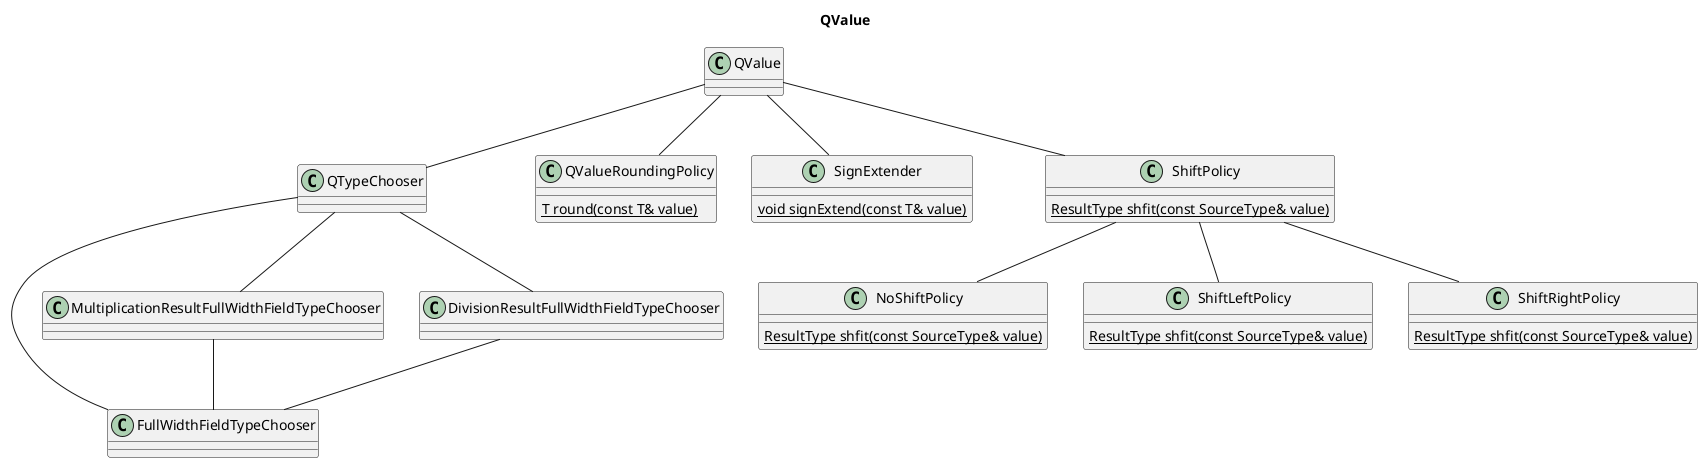 /'
* Copyright (c) 2020 Intel Corporation
*
* Permission is hereby granted, free of charge, to any person obtaining a copy
* of this software and associated documentation files (the "Software"), to deal
* in the Software without restriction, including without limitation the rights
* to use, copy, modify, merge, publish, distribute, sublicense, and/or sell
* copies of the Software, and to permit persons to whom the Software is
* furnished to do so, subject to the following conditions:
*
* The above copyright notice and this permission notice shall be included in all
* copies or substantial portions of the Software.
*
* THE SOFTWARE IS PROVIDED "AS IS", WITHOUT WARRANTY OF ANY KIND, EXPRESS OR
* IMPLIED, INCLUDING BUT NOT LIMITED TO THE WARRANTIES OF MERCHANTABILITY,
* FITNESS FOR A PARTICULAR PURPOSE AND NONINFRINGEMENT. IN NO EVENT SHALL THE
* AUTHORS OR COPYRIGHT HOLDERS BE LIABLE FOR ANY CLAIM, DAMAGES OR OTHER
* LIABILITY, WHETHER IN AN ACTION OF CONTRACT, TORT OR OTHERWISE, ARISING FROM,
* OUT OF OR IN CONNECTION WITH THE SOFTWARE OR THE USE OR OTHER DEALINGS IN THE
* SOFTWARE.
*'/

@startuml qformat_class

title QValue

class QTypeChooser {
}

class FullWidthFieldTypeChooser {
}

class MultiplicationResultFullWidthFieldTypeChooser {
}

class DivisionResultFullWidthFieldTypeChooser {
}

class QValueRoundingPolicy {
{static} T round(const T& value) 
}

class SignExtender {
{static} void signExtend(const T& value) 
}

class ShiftPolicy {
{static} ResultType shfit(const SourceType& value) 
}

class NoShiftPolicy {
{static} ResultType shfit(const SourceType& value) 
}

class ShiftLeftPolicy {
{static} ResultType shfit(const SourceType& value) 
}

class ShiftRightPolicy {
{static} ResultType shfit(const SourceType& value) 
}

class QValue {
}

QValue -- QTypeChooser
QTypeChooser -- FullWidthFieldTypeChooser
QTypeChooser -- MultiplicationResultFullWidthFieldTypeChooser
QTypeChooser -- DivisionResultFullWidthFieldTypeChooser
MultiplicationResultFullWidthFieldTypeChooser -- FullWidthFieldTypeChooser
DivisionResultFullWidthFieldTypeChooser -- FullWidthFieldTypeChooser
QValue -- QValueRoundingPolicy
QValue -- SignExtender
QValue -- ShiftPolicy
ShiftPolicy -- NoShiftPolicy
ShiftPolicy -- ShiftLeftPolicy
ShiftPolicy -- ShiftRightPolicy

@enduml